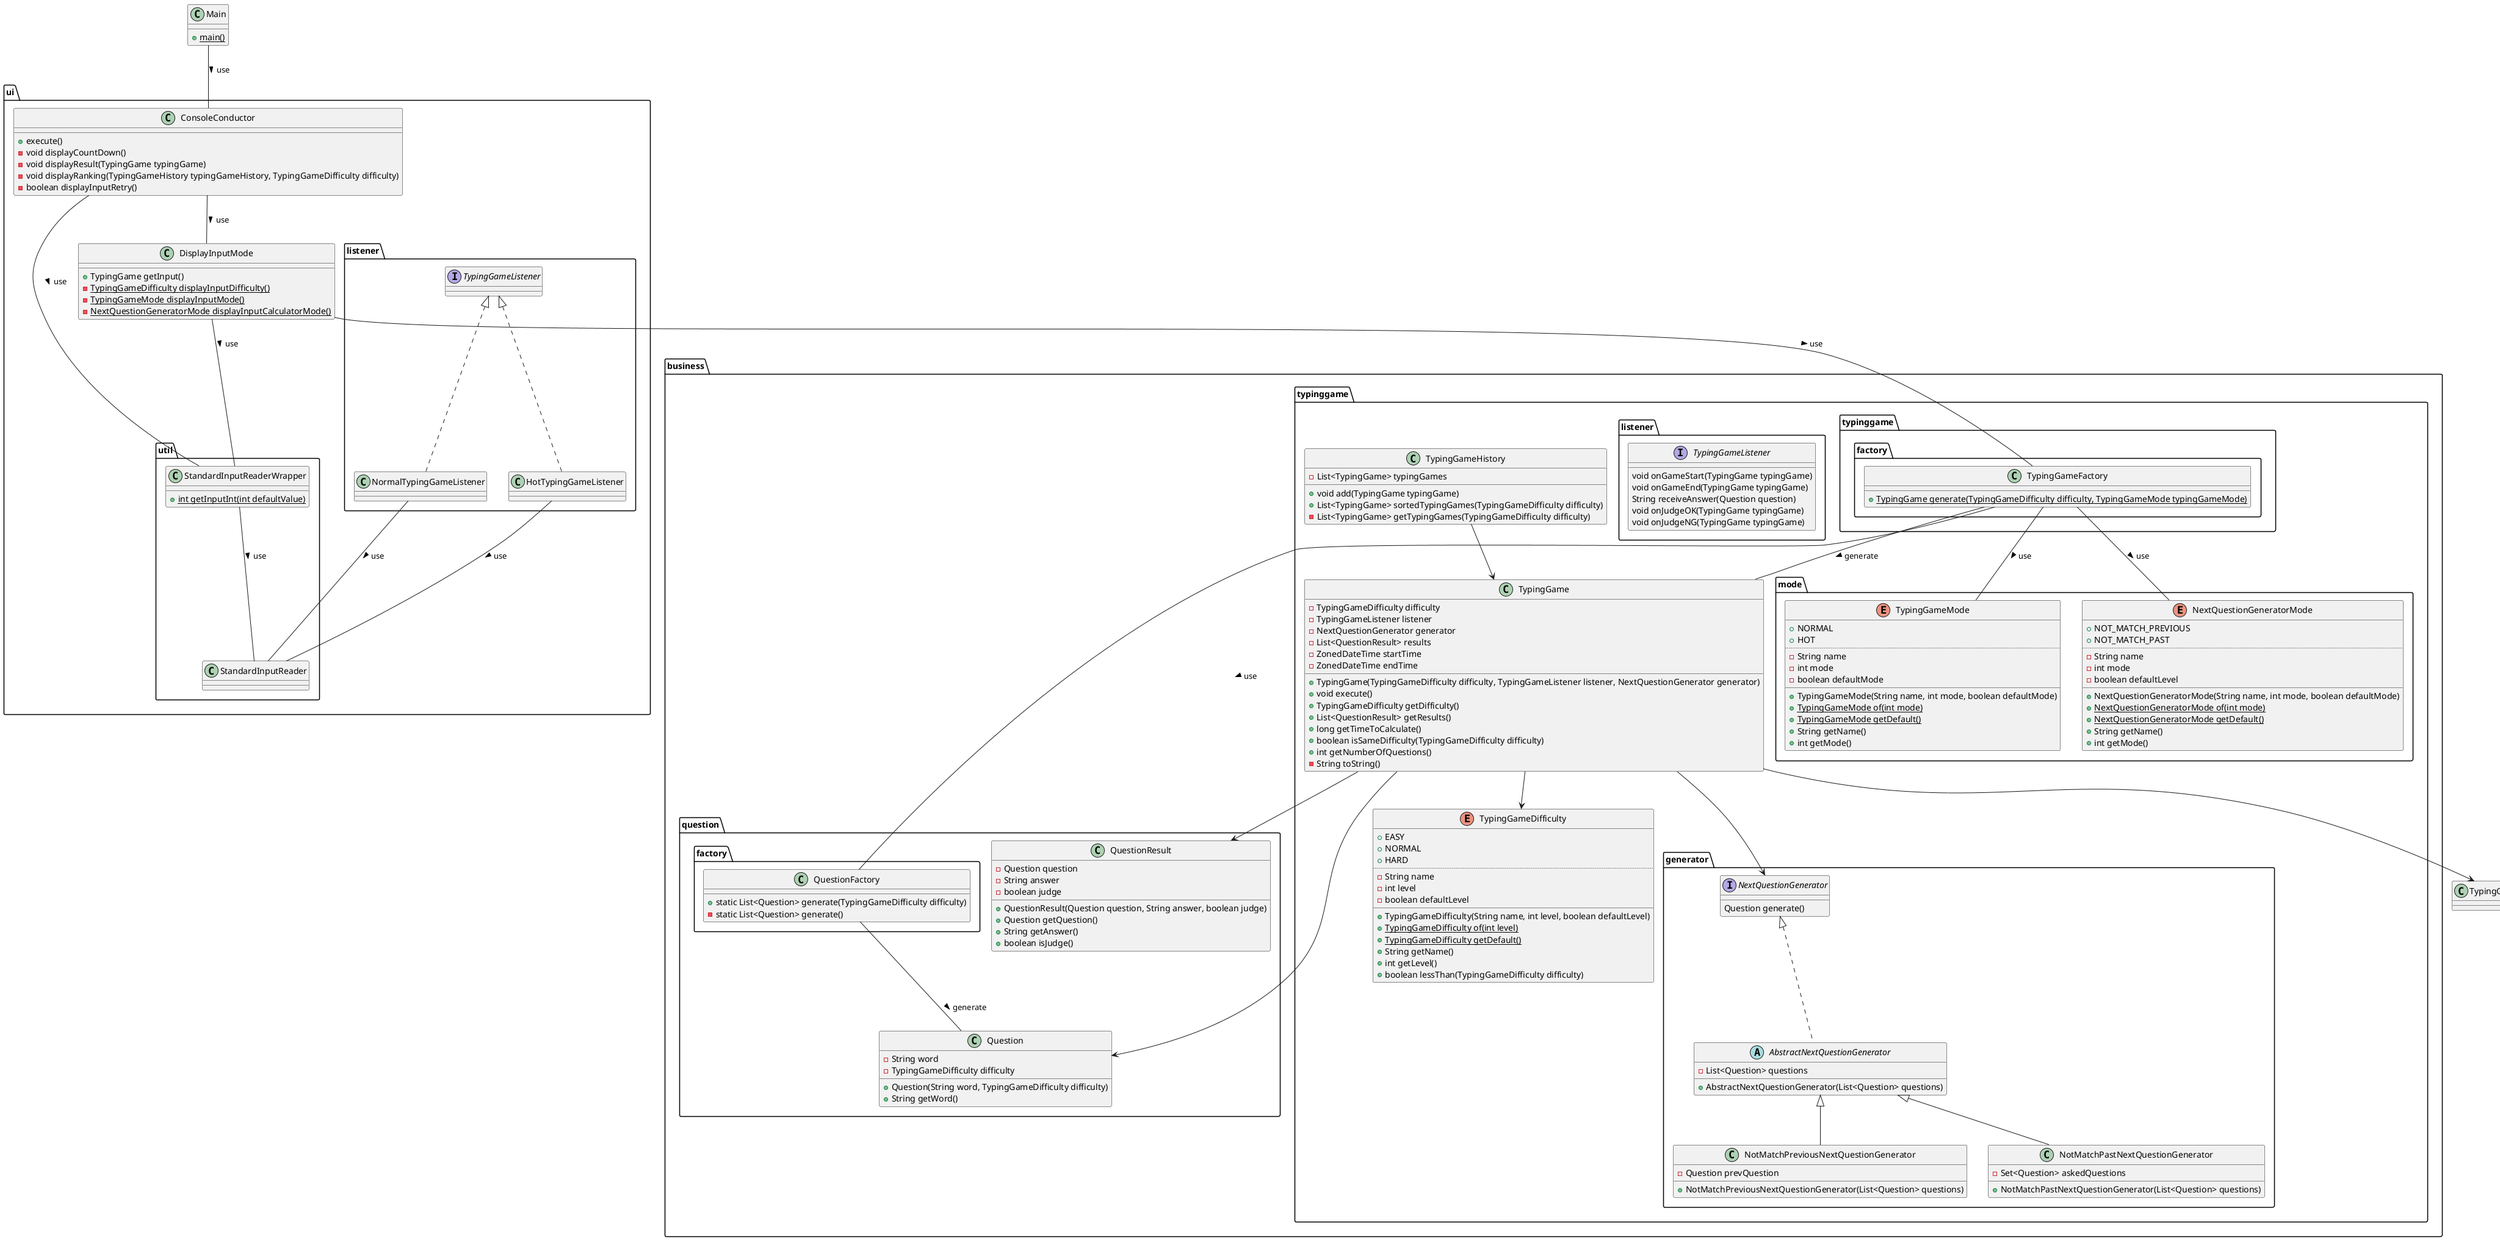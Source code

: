 @startuml typing_game

class Main {
  + {static} main()
}

package business {
  package typinggame {
    class TypingGame {
      - TypingGameDifficulty difficulty
      - TypingGameListener listener
      - NextQuestionGenerator generator
      - List<QuestionResult> results
      - ZonedDateTime startTime
      - ZonedDateTime endTime
      + TypingGame(TypingGameDifficulty difficulty, TypingGameListener listener, NextQuestionGenerator generator)
      + void execute()
      + TypingGameDifficulty getDifficulty()
      + List<QuestionResult> getResults()
      + long getTimeToCalculate()
      + boolean isSameDifficulty(TypingGameDifficulty difficulty)
      + int getNumberOfQuestions()
      - String toString()
    }

    enum TypingGameDifficulty {
      + EASY
      + NORMAL
      + HARD
      ..
      - String name
      - int level
      - boolean defaultLevel
      __
      + TypingGameDifficulty(String name, int level, boolean defaultLevel)
      + {static} TypingGameDifficulty of(int level)
      + {static} TypingGameDifficulty getDefault()
      + String getName()
      + int getLevel()
      + boolean lessThan(TypingGameDifficulty difficulty)
    }

    class TypingGameHistory {
      - List<TypingGame> typingGames
      + void add(TypingGame typingGame)
      + List<TypingGame> sortedTypingGames(TypingGameDifficulty difficulty)
      - List<TypingGame> getTypingGames(TypingGameDifficulty difficulty)
    }

    package typinggame.factory {
      class TypingGameFactory {
        + {static} TypingGame generate(TypingGameDifficulty difficulty, TypingGameMode typingGameMode)
      }
    }
    
    package generator {
      interface NextQuestionGenerator {
        Question generate()
      }

      abstract class AbstractNextQuestionGenerator implements NextQuestionGenerator {
        - List<Question> questions
        + AbstractNextQuestionGenerator(List<Question> questions)  
      }

      class NotMatchPreviousNextQuestionGenerator extends AbstractNextQuestionGenerator {
        - Question prevQuestion
        + NotMatchPreviousNextQuestionGenerator(List<Question> questions)
      }

      class NotMatchPastNextQuestionGenerator extends AbstractNextQuestionGenerator {
        - Set<Question> askedQuestions
        + NotMatchPastNextQuestionGenerator(List<Question> questions)
      }
    }

    package listener {
      interface TypingGameListener {
        void onGameStart(TypingGame typingGame)
        void onGameEnd(TypingGame typingGame)
        String receiveAnswer(Question question)
        void onJudgeOK(TypingGame typingGame)
        void onJudgeNG(TypingGame typingGame)
      }
    }
    
    package mode {
      enum TypingGameMode {
        + NORMAL
        + HOT
        ..
        - String name
        - int mode
        - boolean defaultMode
        __
        + TypingGameMode(String name, int mode, boolean defaultMode)
        + {static} TypingGameMode of(int mode)
        + {static} TypingGameMode getDefault()
        + String getName()
        + int getMode()
      }

      enum NextQuestionGeneratorMode {
        + NOT_MATCH_PREVIOUS
        + NOT_MATCH_PAST
        ..
        - String name
        - int mode
        - boolean defaultLevel
        __
        + NextQuestionGeneratorMode(String name, int mode, boolean defaultMode)
        + {static} NextQuestionGeneratorMode of(int mode)
        + {static} NextQuestionGeneratorMode getDefault()
        + String getName()
        + int getMode()
      }
    }
  }

  package question {
    class Question {
      - String word
      - TypingGameDifficulty difficulty
      + Question(String word, TypingGameDifficulty difficulty)
      + String getWord()
    }

    class QuestionResult {
      - Question question
      - String answer
      - boolean judge
      + QuestionResult(Question question, String answer, boolean judge)
      + Question getQuestion()
      + String getAnswer()
      + boolean isJudge()
    }

    package factory {
      class QuestionFactory {
        + static List<Question> generate(TypingGameDifficulty difficulty)
        - static List<Question> generate()
      }
    }
  }
}

package ui {
  class ConsoleConductor {
    + execute()
    - void displayCountDown()
    - void displayResult(TypingGame typingGame)
    - void displayRanking(TypingGameHistory typingGameHistory, TypingGameDifficulty difficulty)
    - boolean displayInputRetry()
  }

  class DisplayInputMode {
    + TypingGame getInput()
    - {static} TypingGameDifficulty displayInputDifficulty()
    - {static} TypingGameMode displayInputMode()
    - {static} NextQuestionGeneratorMode displayInputCalculatorMode()
  }

  package ui.listener {
    class NormalTypingGameListener implements TypingGameListener

    class HotTypingGameListener implements TypingGameListener
  }

  package util {
    class StandardInputReaderWrapper {
      + {static} int getInputInt(int defaultValue)
    }

    class StandardInputReader {}
  }
}

Main -d- ConsoleConductor : use >

ConsoleConductor -- DisplayInputMode : use >
ConsoleConductor -- StandardInputReaderWrapper : use >

DisplayInputMode -- TypingGameFactory : use >
DisplayInputMode -- StandardInputReaderWrapper : use >

TypingGameFactory -- QuestionFactory : use >
TypingGameFactory -- TypingGameMode : use >
TypingGameFactory -- NextQuestionGeneratorMode : use >

TypingGameFactory -- TypingGame : generate >

QuestionFactory -- Question : generate >

TypingGameHistory --> TypingGame
TypingGame --> TypingGameDifficulty
TypingGame --> Question
TypingGame --> QuestionResult
TypingGame --> TypingGameListener
TypingGame --> NextQuestionGenerator

NormalTypingGameListener -- StandardInputReader : use >
HotTypingGameListener -- StandardInputReader : use >

StandardInputReaderWrapper -- StandardInputReader : use >

@enduml
